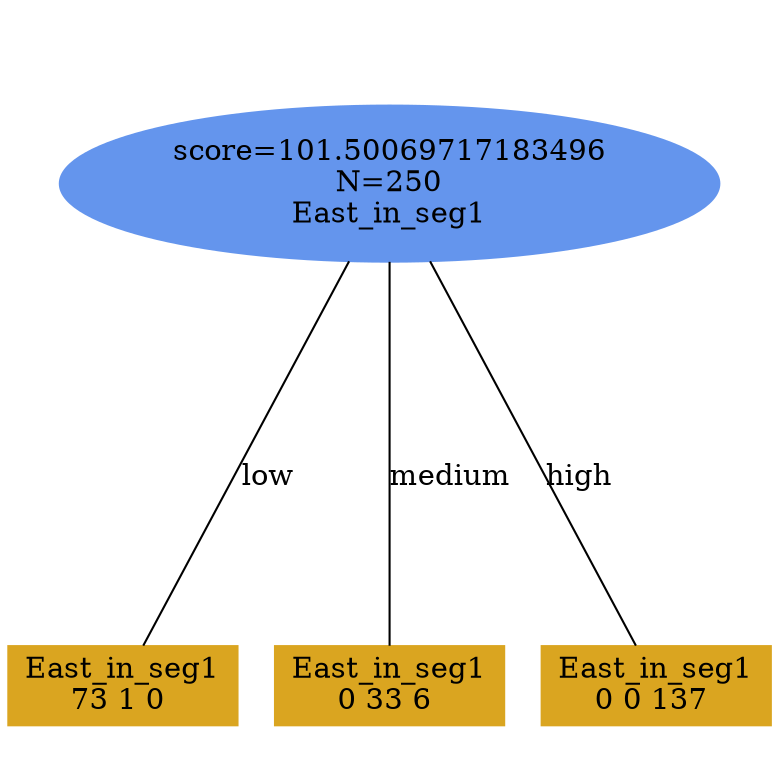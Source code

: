 digraph "DD" {
size = "7.5,10"
ratio=1.0;
center = true;
edge [dir = none];
{ rank = same; node [shape=ellipse, style=filled, color=cornflowerblue];"2506" [label="score=101.50069717183496\nN=250\nEast_in_seg1"];}
{ rank = same; node [shape=box, style=filled, color=goldenrod];"2507" [label="East_in_seg1\n73 1 0 "];}
{ rank = same; node [shape=box, style=filled, color=goldenrod];"2508" [label="East_in_seg1\n0 33 6 "];}
{ rank = same; node [shape=box, style=filled, color=goldenrod];"2509" [label="East_in_seg1\n0 0 137 "];}
"2506" -> "2507" [label = "low"];
"2506" -> "2508" [label = "medium"];
"2506" -> "2509" [label = "high"];

}